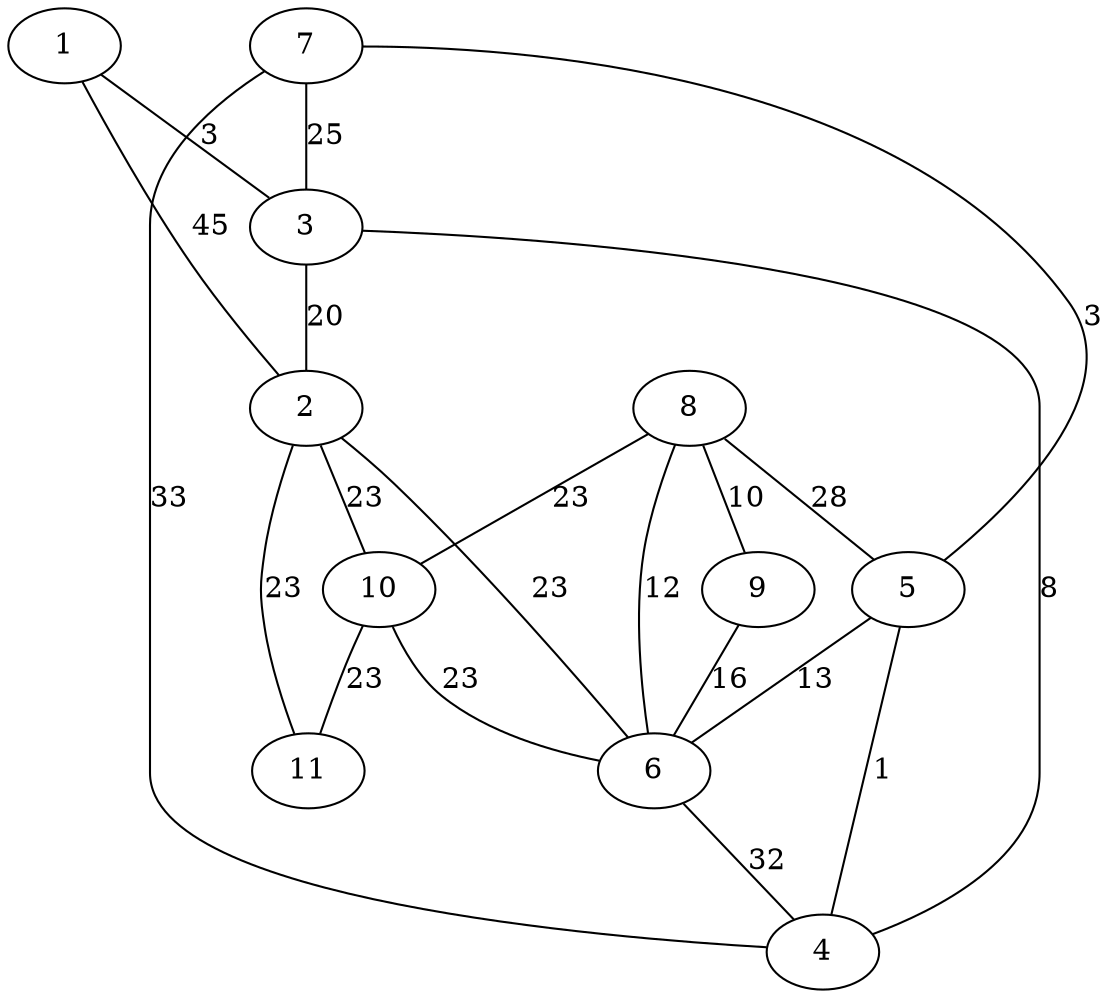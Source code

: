 # 11 20
graph G {
  8 -- 9 [label=10];
  1 -- 2 [label=45];
  1 -- 3 [label=3];
  3 -- 4 [label=8];
  3 -- 2 [label=20];
  5 -- 6 [label=13];
  5 -- 4 [label=1];
  6 -- 4 [label=32];
  7 -- 4 [label=33];
  7 -- 5 [label=3];
  7 -- 3 [label=25];
  9 -- 6 [label=16];
  8 -- 5 [label=28];
  8 -- 6 [label=12];
  2 -- 6 [label=23];
  10 -- 6 [label=23];
  10 -- 11 [label=23];
  2 -- 11 [label=23];
  2 -- 10 [label=23];
  8 -- 10 [label=23];
}
